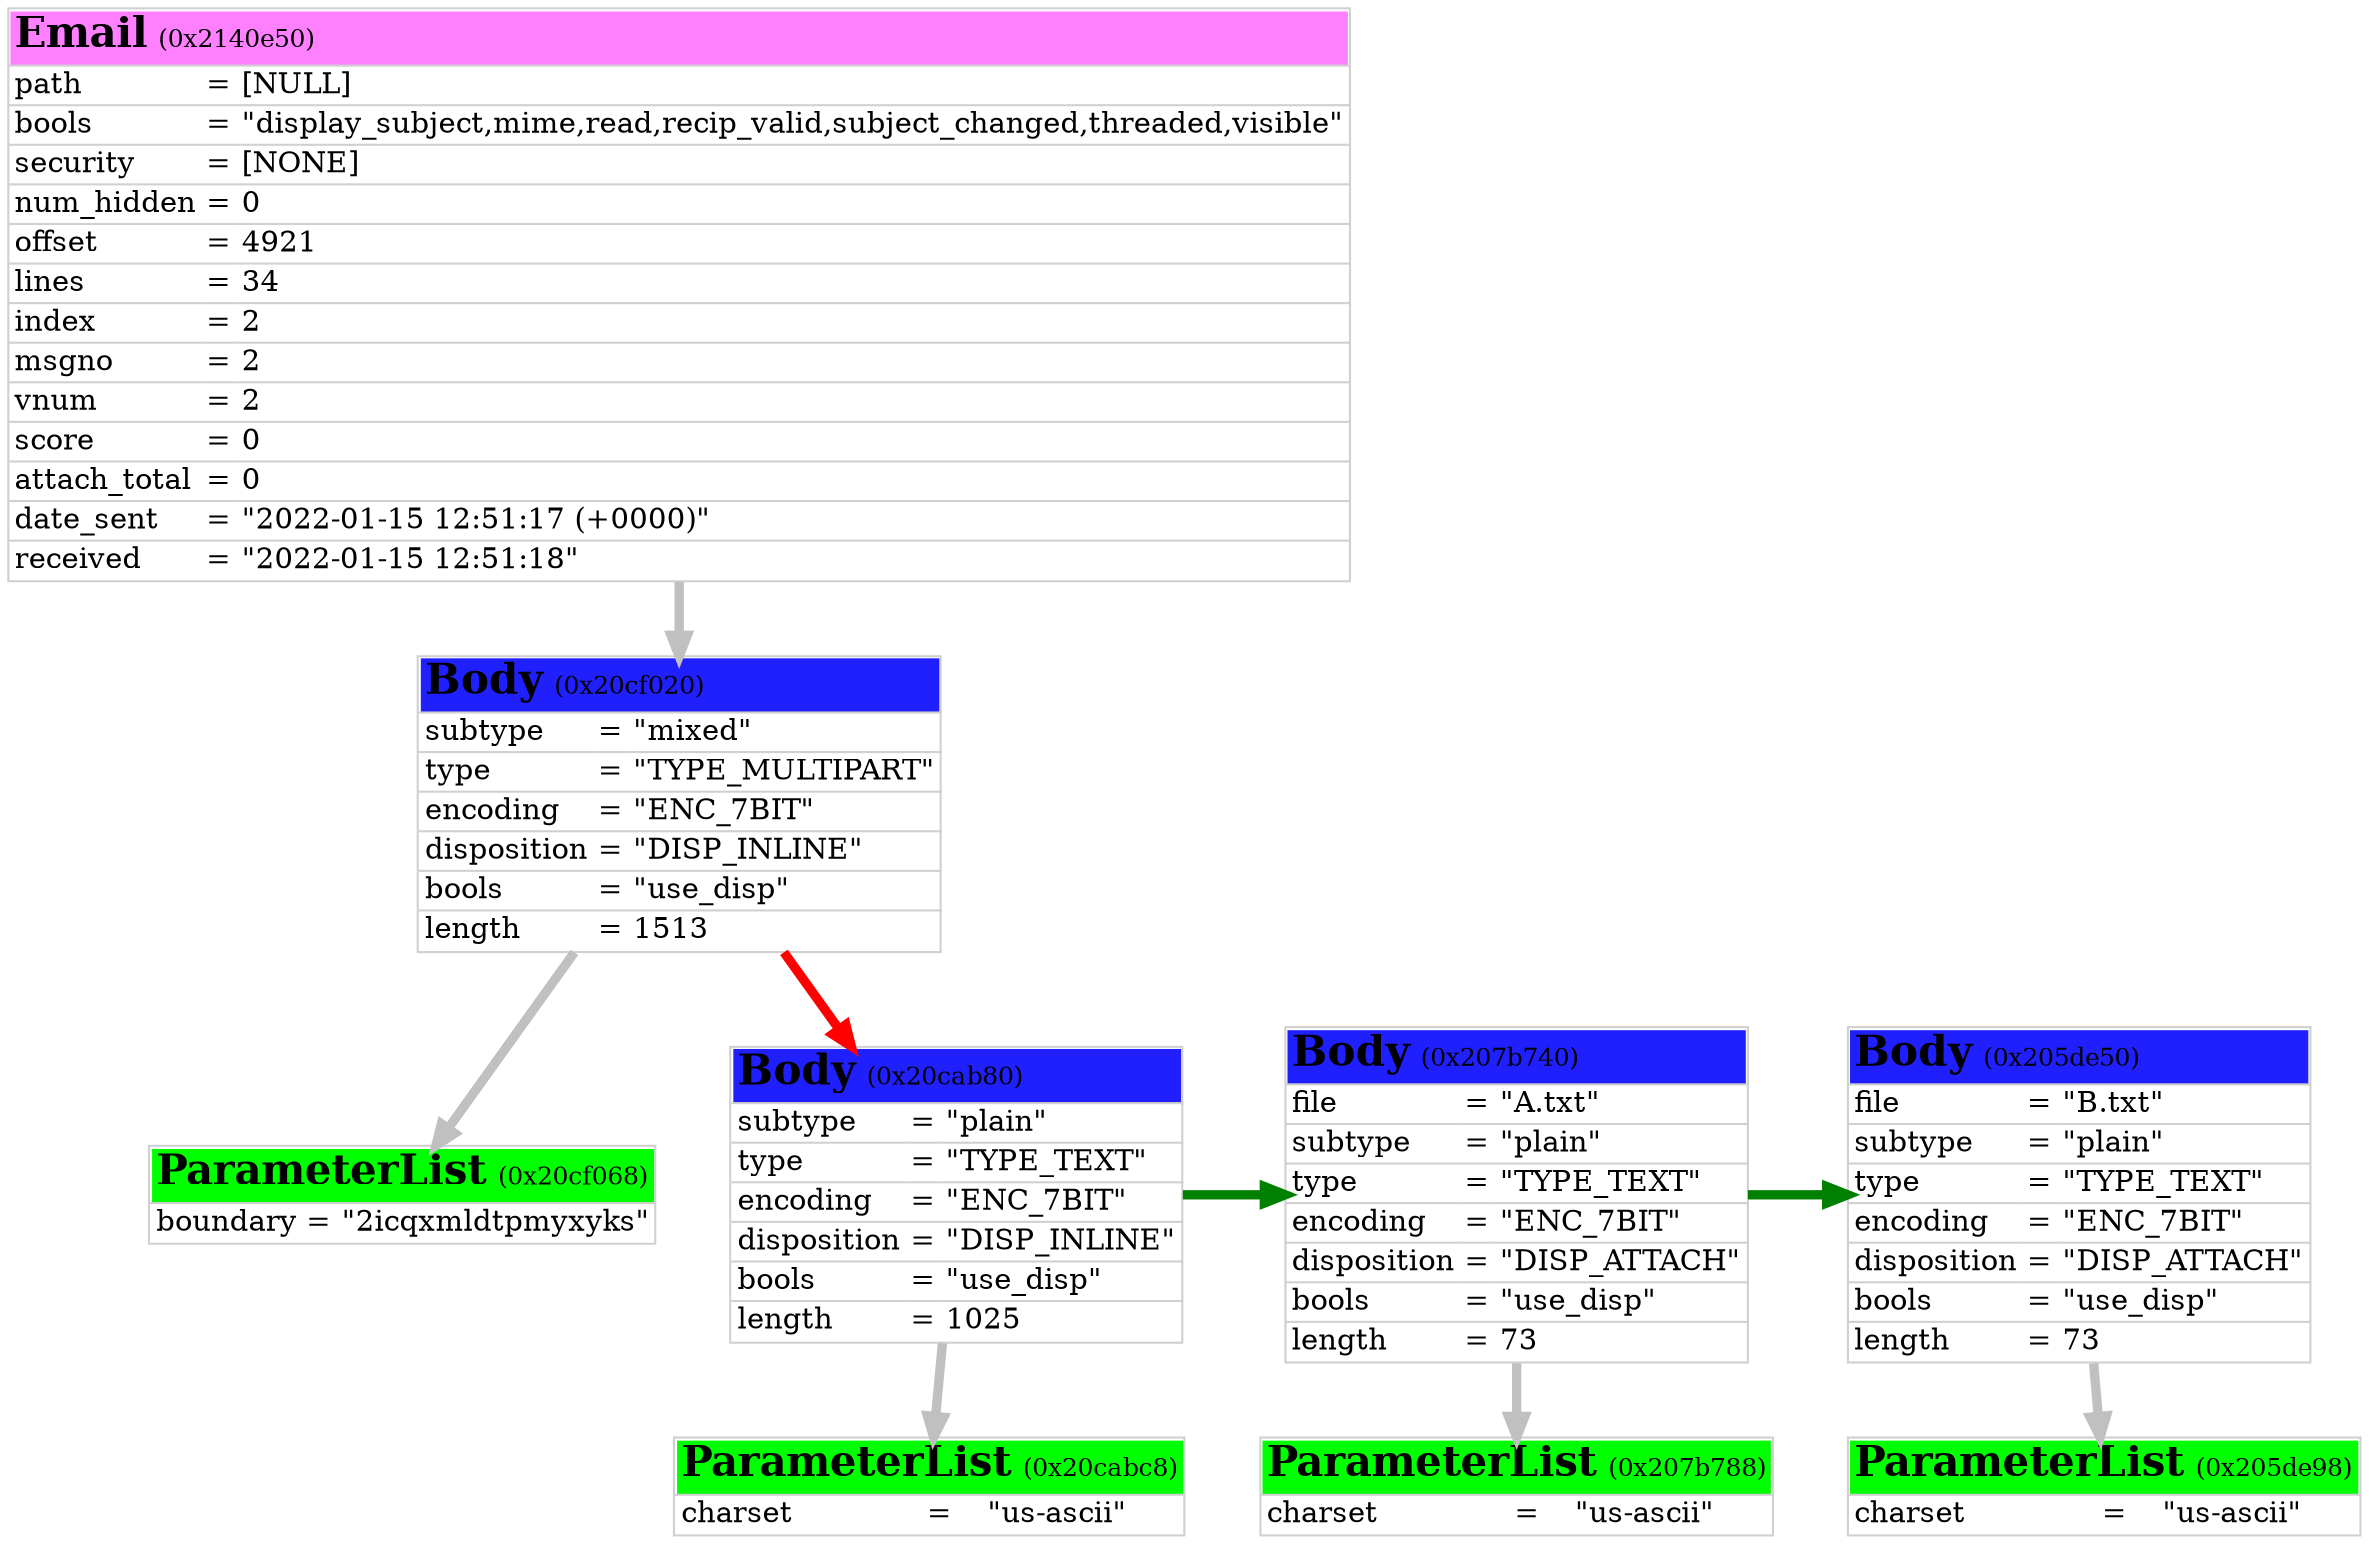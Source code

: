 digraph neomutt
{

	graph [
		rankdir="TB"
		nodesep="0.5"
		ranksep="0.5"
	];

	node [
		shape="plain"
	];

	edge [
		penwidth="4.5"
		arrowsize="1.0"
		color="#c0c0c0"
	];

	obj_0x2140e50 [
		label=<<table cellspacing="0" border="1" rows="*" color="#d0d0d0">
		<tr>
			<td border="0" align="left" bgcolor="#ff80ff" port="top" colspan="3"><font color="#000000" point-size="20"><b>Email</b></font> <font point-size="12">(0x2140e50)</font></td>
		</tr>
		<tr>
			<td border="0" align="left">path</td>
			<td border="0">=</td>
			<td border="0" align="left">[NULL]</td>
		</tr>
		<tr>
			<td border="0" align="left">bools</td>
			<td border="0">=</td>
			<td border="0" align="left">"display_subject,mime,read,recip_valid,subject_changed,threaded,visible"</td>
		</tr>
		<tr>
			<td border="0" align="left">security</td>
			<td border="0">=</td>
			<td border="0" align="left">[NONE]</td>
		</tr>
		<tr>
			<td border="0" align="left">num_hidden</td>
			<td border="0">=</td>
			<td border="0" align="left">0</td>
		</tr>
		<tr>
			<td border="0" align="left">offset</td>
			<td border="0">=</td>
			<td border="0" align="left">4921</td>
		</tr>
		<tr>
			<td border="0" align="left">lines</td>
			<td border="0">=</td>
			<td border="0" align="left">34</td>
		</tr>
		<tr>
			<td border="0" align="left">index</td>
			<td border="0">=</td>
			<td border="0" align="left">2</td>
		</tr>
		<tr>
			<td border="0" align="left">msgno</td>
			<td border="0">=</td>
			<td border="0" align="left">2</td>
		</tr>
		<tr>
			<td border="0" align="left">vnum</td>
			<td border="0">=</td>
			<td border="0" align="left">2</td>
		</tr>
		<tr>
			<td border="0" align="left">score</td>
			<td border="0">=</td>
			<td border="0" align="left">0</td>
		</tr>
		<tr>
			<td border="0" align="left">attach_total</td>
			<td border="0">=</td>
			<td border="0" align="left">0</td>
		</tr>
		<tr>
			<td border="0" align="left">date_sent</td>
			<td border="0">=</td>
			<td border="0" align="left">"2022-01-15 12:51:17 (+0000)"</td>
		</tr>
		<tr>
			<td border="0" align="left">received</td>
			<td border="0">=</td>
			<td border="0" align="left">"2022-01-15 12:51:18"</td>
		</tr>
		</table>>
	];

	obj_0x20cf020 [
		label=<<table cellspacing="0" border="1" rows="*" color="#d0d0d0">
		<tr>
			<td border="0" align="left" bgcolor="#2020ff" port="top" colspan="3"><font color="#000000" point-size="20"><b>Body</b></font> <font point-size="12">(0x20cf020)</font></td>
		</tr>
		<tr>
			<td border="0" align="left">subtype</td>
			<td border="0">=</td>
			<td border="0" align="left">"mixed"</td>
		</tr>
		<tr>
			<td border="0" align="left">type</td>
			<td border="0">=</td>
			<td border="0" align="left">"TYPE_MULTIPART"</td>
		</tr>
		<tr>
			<td border="0" align="left">encoding</td>
			<td border="0">=</td>
			<td border="0" align="left">"ENC_7BIT"</td>
		</tr>
		<tr>
			<td border="0" align="left">disposition</td>
			<td border="0">=</td>
			<td border="0" align="left">"DISP_INLINE"</td>
		</tr>
		<tr>
			<td border="0" align="left">bools</td>
			<td border="0">=</td>
			<td border="0" align="left">"use_disp"</td>
		</tr>
		<tr>
			<td border="0" align="left">length</td>
			<td border="0">=</td>
			<td border="0" align="left">1513</td>
		</tr>
		</table>>
	];

	obj_0x20cf068 [
		label=<<table cellspacing="0" border="1" rows="*" color="#d0d0d0">
		<tr>
			<td border="0" align="left" bgcolor="#00ff00" port="top" colspan="3"><font color="#000000" point-size="20"><b>ParameterList</b></font> <font point-size="12">(0x20cf068)</font></td>
		</tr>
		<tr>
			<td border="0" align="left">boundary</td>
			<td border="0">=</td>
			<td border="0" align="left">"2icqxmldtpmyxyks"</td>
		</tr>
		</table>>
	];

	obj_0x20cab80 [
		label=<<table cellspacing="0" border="1" rows="*" color="#d0d0d0">
		<tr>
			<td border="0" align="left" bgcolor="#2020ff" port="top" colspan="3"><font color="#000000" point-size="20"><b>Body</b></font> <font point-size="12">(0x20cab80)</font></td>
		</tr>
		<tr>
			<td border="0" align="left">subtype</td>
			<td border="0">=</td>
			<td border="0" align="left">"plain"</td>
		</tr>
		<tr>
			<td border="0" align="left">type</td>
			<td border="0">=</td>
			<td border="0" align="left">"TYPE_TEXT"</td>
		</tr>
		<tr>
			<td border="0" align="left">encoding</td>
			<td border="0">=</td>
			<td border="0" align="left">"ENC_7BIT"</td>
		</tr>
		<tr>
			<td border="0" align="left">disposition</td>
			<td border="0">=</td>
			<td border="0" align="left">"DISP_INLINE"</td>
		</tr>
		<tr>
			<td border="0" align="left">bools</td>
			<td border="0">=</td>
			<td border="0" align="left">"use_disp"</td>
		</tr>
		<tr>
			<td border="0" align="left">length</td>
			<td border="0">=</td>
			<td border="0" align="left">1025</td>
		</tr>
		</table>>
	];

	obj_0x20cabc8 [
		label=<<table cellspacing="0" border="1" rows="*" color="#d0d0d0">
		<tr>
			<td border="0" align="left" bgcolor="#00ff00" port="top" colspan="3"><font color="#000000" point-size="20"><b>ParameterList</b></font> <font point-size="12">(0x20cabc8)</font></td>
		</tr>
		<tr>
			<td border="0" align="left">charset</td>
			<td border="0">=</td>
			<td border="0" align="left">"us-ascii"</td>
		</tr>
		</table>>
	];

	obj_0x207b740 [
		label=<<table cellspacing="0" border="1" rows="*" color="#d0d0d0">
		<tr>
			<td border="0" align="left" bgcolor="#2020ff" port="top" colspan="3"><font color="#000000" point-size="20"><b>Body</b></font> <font point-size="12">(0x207b740)</font></td>
		</tr>
		<tr>
			<td border="0" align="left">file</td>
			<td border="0">=</td>
			<td border="0" align="left">"A.txt"</td>
		</tr>
		<tr>
			<td border="0" align="left">subtype</td>
			<td border="0">=</td>
			<td border="0" align="left">"plain"</td>
		</tr>
		<tr>
			<td border="0" align="left">type</td>
			<td border="0">=</td>
			<td border="0" align="left">"TYPE_TEXT"</td>
		</tr>
		<tr>
			<td border="0" align="left">encoding</td>
			<td border="0">=</td>
			<td border="0" align="left">"ENC_7BIT"</td>
		</tr>
		<tr>
			<td border="0" align="left">disposition</td>
			<td border="0">=</td>
			<td border="0" align="left">"DISP_ATTACH"</td>
		</tr>
		<tr>
			<td border="0" align="left">bools</td>
			<td border="0">=</td>
			<td border="0" align="left">"use_disp"</td>
		</tr>
		<tr>
			<td border="0" align="left">length</td>
			<td border="0">=</td>
			<td border="0" align="left">73</td>
		</tr>
		</table>>
	];

	obj_0x207b788 [
		label=<<table cellspacing="0" border="1" rows="*" color="#d0d0d0">
		<tr>
			<td border="0" align="left" bgcolor="#00ff00" port="top" colspan="3"><font color="#000000" point-size="20"><b>ParameterList</b></font> <font point-size="12">(0x207b788)</font></td>
		</tr>
		<tr>
			<td border="0" align="left">charset</td>
			<td border="0">=</td>
			<td border="0" align="left">"us-ascii"</td>
		</tr>
		</table>>
	];

	obj_0x205de50 [
		label=<<table cellspacing="0" border="1" rows="*" color="#d0d0d0">
		<tr>
			<td border="0" align="left" bgcolor="#2020ff" port="top" colspan="3"><font color="#000000" point-size="20"><b>Body</b></font> <font point-size="12">(0x205de50)</font></td>
		</tr>
		<tr>
			<td border="0" align="left">file</td>
			<td border="0">=</td>
			<td border="0" align="left">"B.txt"</td>
		</tr>
		<tr>
			<td border="0" align="left">subtype</td>
			<td border="0">=</td>
			<td border="0" align="left">"plain"</td>
		</tr>
		<tr>
			<td border="0" align="left">type</td>
			<td border="0">=</td>
			<td border="0" align="left">"TYPE_TEXT"</td>
		</tr>
		<tr>
			<td border="0" align="left">encoding</td>
			<td border="0">=</td>
			<td border="0" align="left">"ENC_7BIT"</td>
		</tr>
		<tr>
			<td border="0" align="left">disposition</td>
			<td border="0">=</td>
			<td border="0" align="left">"DISP_ATTACH"</td>
		</tr>
		<tr>
			<td border="0" align="left">bools</td>
			<td border="0">=</td>
			<td border="0" align="left">"use_disp"</td>
		</tr>
		<tr>
			<td border="0" align="left">length</td>
			<td border="0">=</td>
			<td border="0" align="left">73</td>
		</tr>
		</table>>
	];

	obj_0x205de98 [
		label=<<table cellspacing="0" border="1" rows="*" color="#d0d0d0">
		<tr>
			<td border="0" align="left" bgcolor="#00ff00" port="top" colspan="3"><font color="#000000" point-size="20"><b>ParameterList</b></font> <font point-size="12">(0x205de98)</font></td>
		</tr>
		<tr>
			<td border="0" align="left">charset</td>
			<td border="0">=</td>
			<td border="0" align="left">"us-ascii"</td>
		</tr>
		</table>>
	];


	obj_0x20cf020 -> obj_0x20cf068 [  edgetooltip="Body->mime_headers" color="#c0c0c0" ];
	obj_0x20cab80 -> obj_0x20cabc8 [  edgetooltip="Body->mime_headers" color="#c0c0c0" ];
	obj_0x207b740 -> obj_0x207b788 [  edgetooltip="Body->mime_headers" color="#c0c0c0" ];
	obj_0x20cab80 -> obj_0x207b740 [  edgetooltip="Body->next" color="#008000" ];
	obj_0x205de50 -> obj_0x205de98 [  edgetooltip="Body->mime_headers" color="#c0c0c0" ];
	obj_0x207b740 -> obj_0x205de50 [  edgetooltip="Body->next" color="#008000" ];
	{ rank=same obj_0x20cab80 obj_0x207b740 obj_0x205de50 };
	obj_0x20cf020 -> obj_0x20cab80 [  edgetooltip="Body->parts" color="#ff0000" ];
	obj_0x2140e50 -> obj_0x20cf020 [  edgetooltip="Email->body" color="#c0c0c0" ];

}
